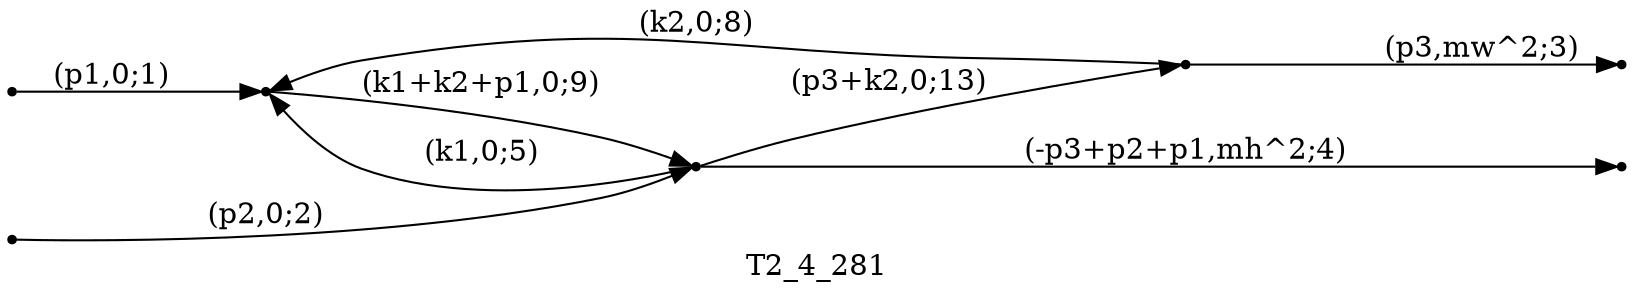 digraph T2_4_281 {
  label="T2_4_281";
  rankdir="LR";
  subgraph edges {
    -1 -> 2 [label="(p1,0;1)"];
    -2 -> 3 [label="(p2,0;2)"];
    1 -> -3 [label="(p3,mw^2;3)"];
    3 -> -4 [label="(-p3+p2+p1,mh^2;4)"];
    3 -> 2 [label="(k1,0;5)"];
    1 -> 2 [label="(k2,0;8)"];
    2 -> 3 [label="(k1+k2+p1,0;9)"];
    3 -> 1 [label="(p3+k2,0;13)"];
  }
  subgraph incoming { rank="source"; -1; -2; }
  subgraph outgoing { rank="sink"; -3; -4; }
-4 [shape=point];
-3 [shape=point];
-2 [shape=point];
-1 [shape=point];
1 [shape=point];
2 [shape=point];
3 [shape=point];
}

